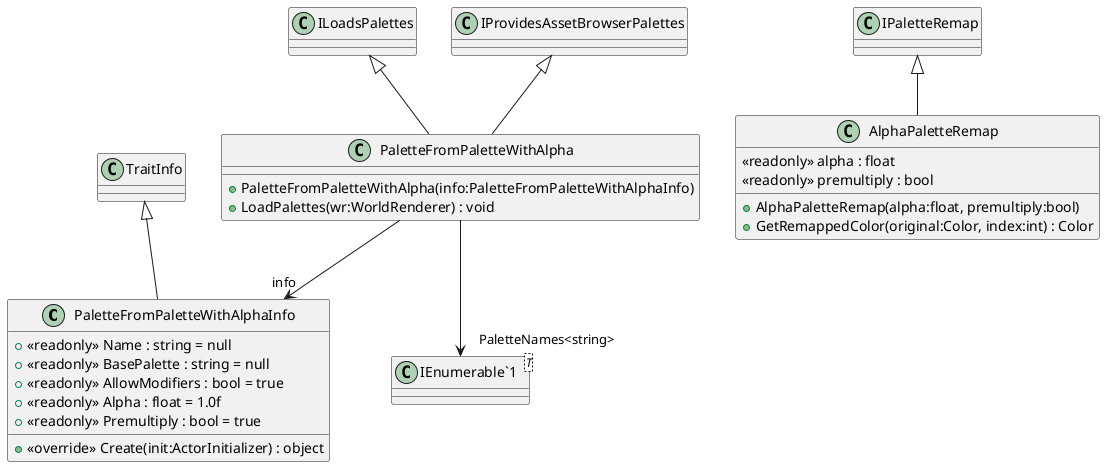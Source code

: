 @startuml
class PaletteFromPaletteWithAlphaInfo {
    + <<readonly>> Name : string = null
    + <<readonly>> BasePalette : string = null
    + <<readonly>> AllowModifiers : bool = true
    + <<readonly>> Alpha : float = 1.0f
    + <<readonly>> Premultiply : bool = true
    + <<override>> Create(init:ActorInitializer) : object
}
class PaletteFromPaletteWithAlpha {
    + PaletteFromPaletteWithAlpha(info:PaletteFromPaletteWithAlphaInfo)
    + LoadPalettes(wr:WorldRenderer) : void
}
class AlphaPaletteRemap {
    <<readonly>> alpha : float
    <<readonly>> premultiply : bool
    + AlphaPaletteRemap(alpha:float, premultiply:bool)
    + GetRemappedColor(original:Color, index:int) : Color
}
class "IEnumerable`1"<T> {
}
TraitInfo <|-- PaletteFromPaletteWithAlphaInfo
ILoadsPalettes <|-- PaletteFromPaletteWithAlpha
IProvidesAssetBrowserPalettes <|-- PaletteFromPaletteWithAlpha
PaletteFromPaletteWithAlpha --> "info" PaletteFromPaletteWithAlphaInfo
PaletteFromPaletteWithAlpha --> "PaletteNames<string>" "IEnumerable`1"
IPaletteRemap <|-- AlphaPaletteRemap
@enduml

